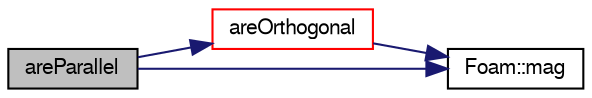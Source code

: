digraph "areParallel"
{
  bgcolor="transparent";
  edge [fontname="FreeSans",fontsize="10",labelfontname="FreeSans",labelfontsize="10"];
  node [fontname="FreeSans",fontsize="10",shape=record];
  rankdir="LR";
  Node0 [label="areParallel",height=0.2,width=0.4,color="black", fillcolor="grey75", style="filled", fontcolor="black"];
  Node0 -> Node1 [color="midnightblue",fontsize="10",style="solid",fontname="FreeSans"];
  Node1 [label="areOrthogonal",height=0.2,width=0.4,color="red",URL="$a21195.html#a45627938ba7d20343d85f9a7e06e0c6a",tooltip="Test if a and b are orthogonal: a.b = 0. "];
  Node1 -> Node2 [color="midnightblue",fontsize="10",style="solid",fontname="FreeSans"];
  Node2 [label="Foam::mag",height=0.2,width=0.4,color="black",URL="$a21124.html#a929da2a3fdcf3dacbbe0487d3a330dae"];
  Node0 -> Node2 [color="midnightblue",fontsize="10",style="solid",fontname="FreeSans"];
}
